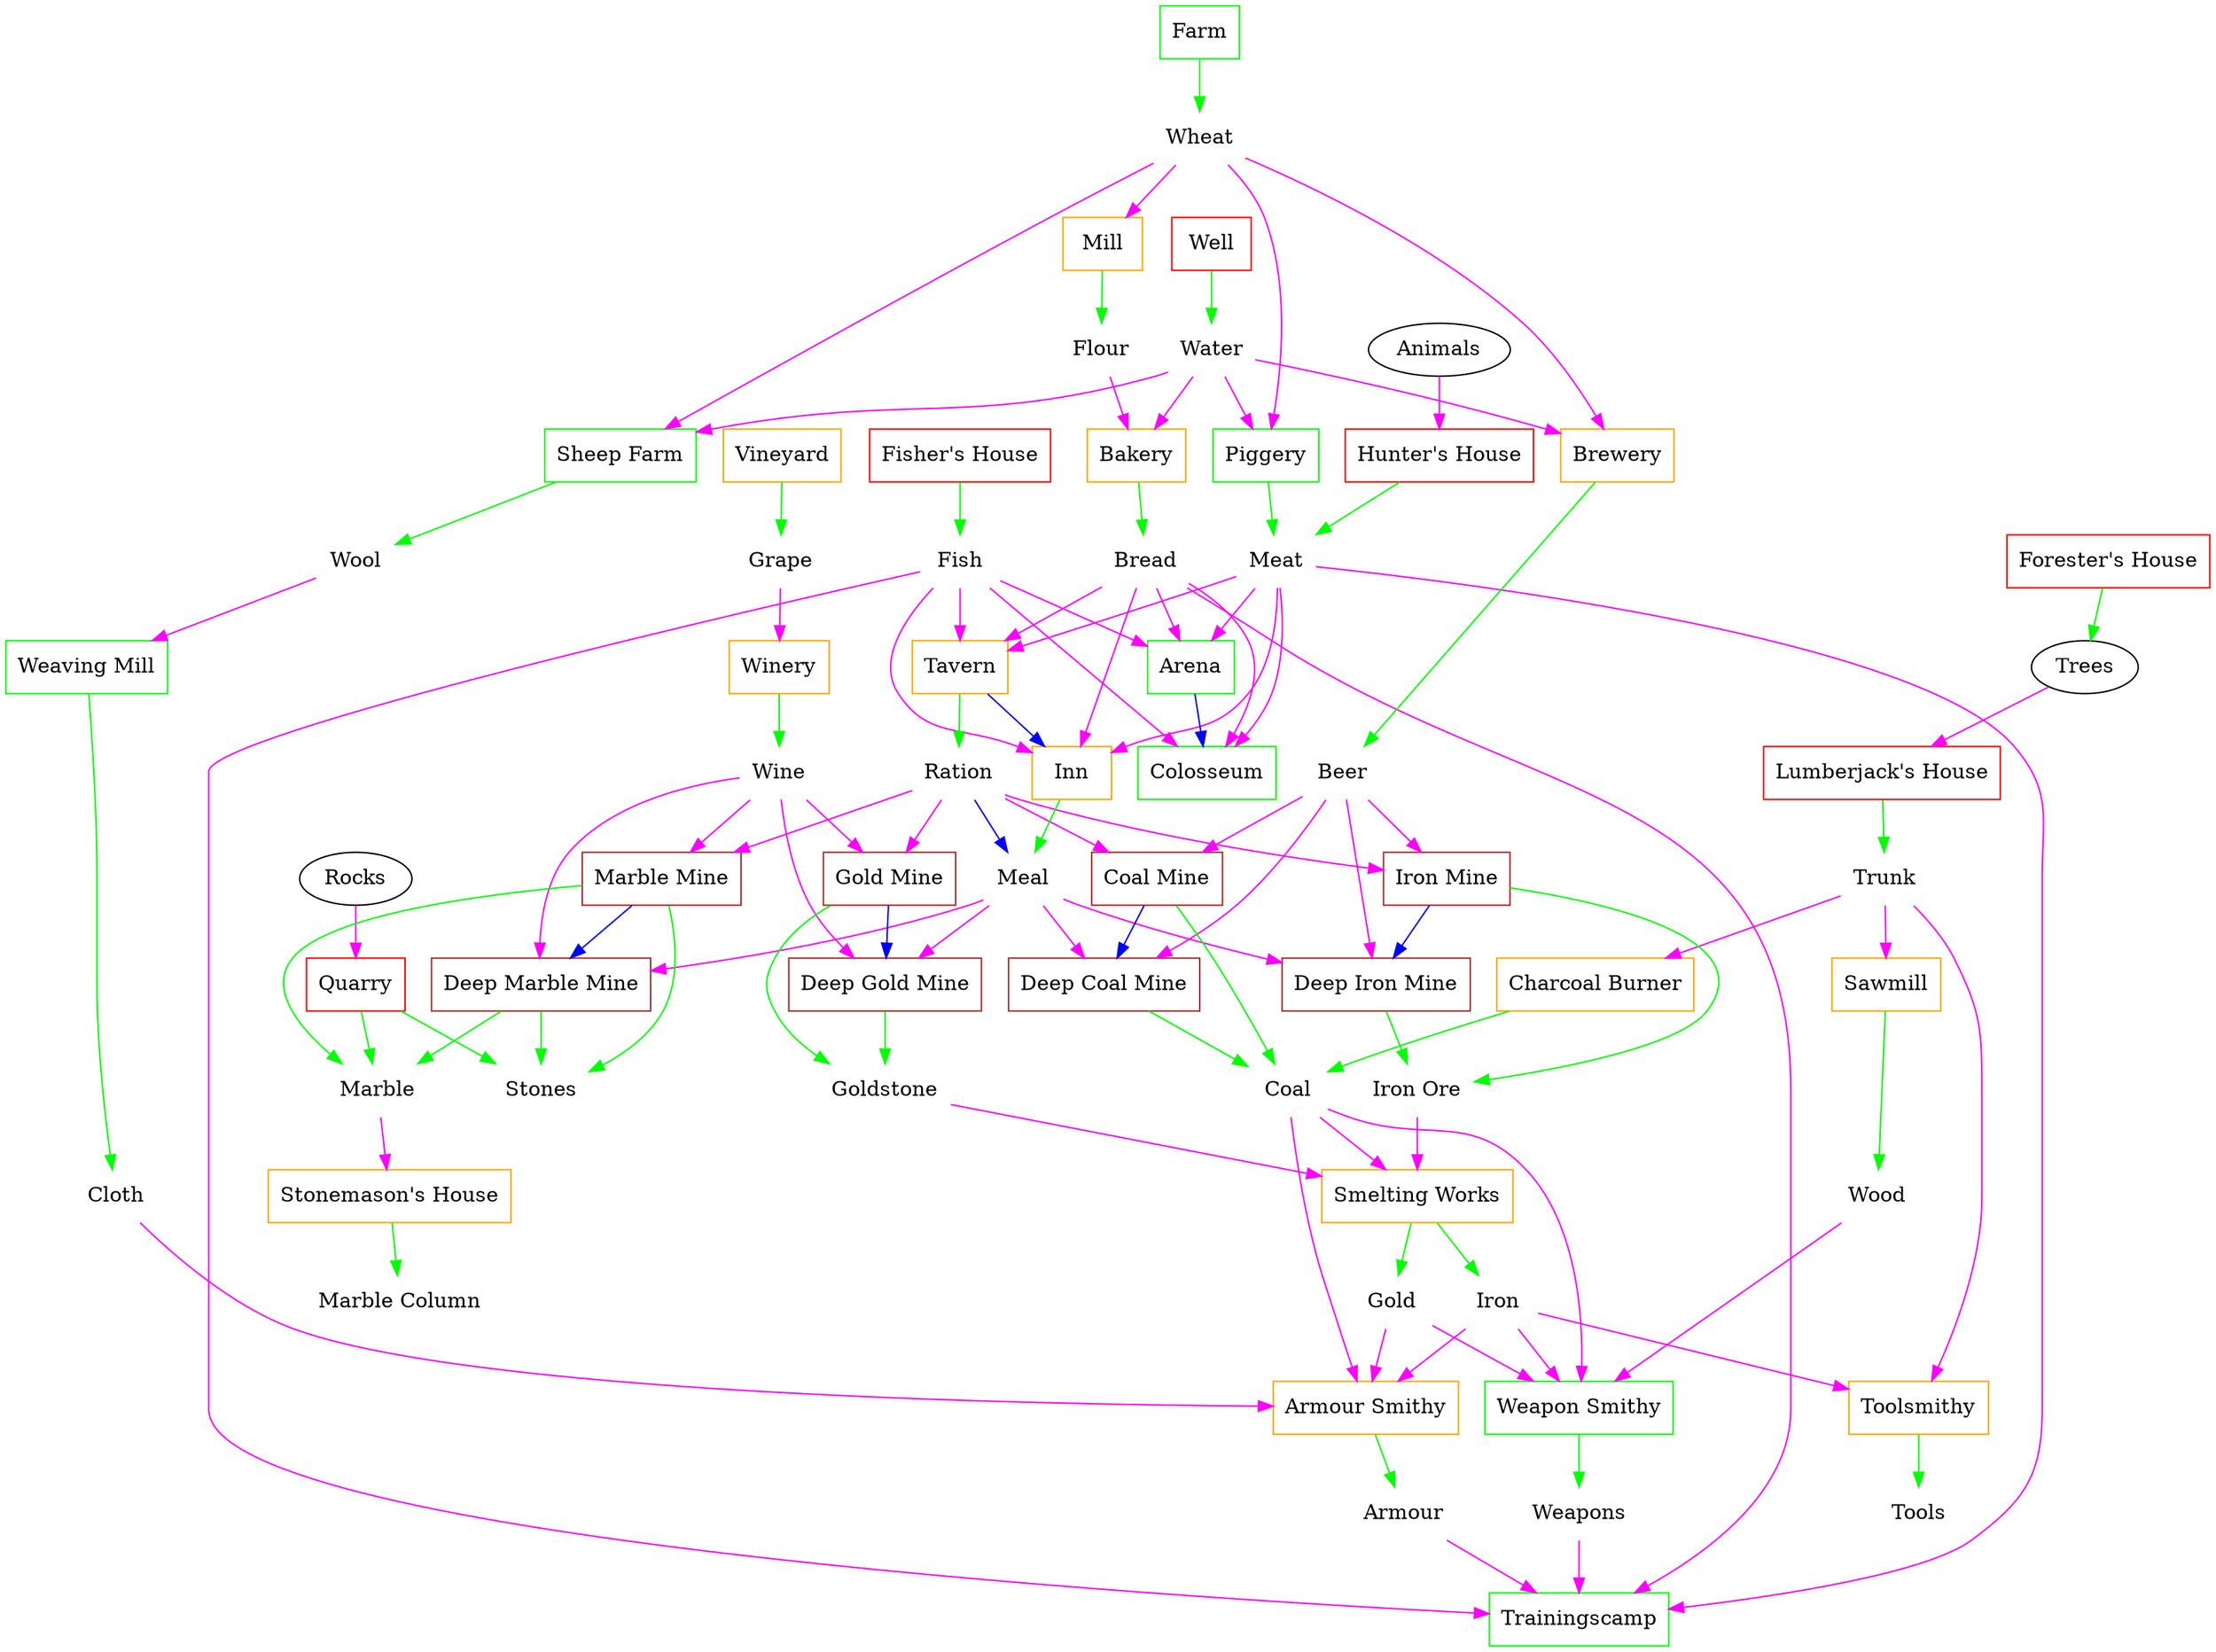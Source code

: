 // Based on: http://wl.widelands.org/help/empire/buildings/

digraph "Widelands Imperials Tribe Tech Tree"
{
	"Rocks" [shape=ellipse]
	"Trees" [shape=ellipse]
	"Animals" [shape=ellipse]

	// wares

	"Fish" [shape=plaintext]
	"Meat" [shape=plaintext]
	"Water" [shape=plaintext]
	"Trunk" [shape=plaintext]
	"Wood" [shape=plaintext]
	"Stones" [shape=plaintext]
	"Marble" [shape=plaintext]
	"Marble Column" [shape=plaintext]
	"Wheat" [shape=plaintext]
	"Flour" [shape=plaintext]
	"Bread" [shape=plaintext]
	"Ration" [shape=plaintext]
	"Meal" [shape=plaintext]
	"Beer" [shape=plaintext]
	"Coal" [shape=plaintext]
	"Iron Ore" [shape=plaintext]
	"Iron" [shape=plaintext]
	"Goldstone" [shape=plaintext]
	"Gold" [shape=plaintext]
	"Wool" [shape=plaintext]
	"Cloth" [shape=plaintext]
	"Armour" [shape=plaintext]
	"Weapons" [shape=plaintext]
	"Tools" [shape=plaintext]
	"Grape" [shape=plaintext]
	"Wine" [shape=plaintext]

	// small buildings

	"Fisher's House" [shape=box, color=red]
	"Forester's House" [shape=box, color=red]
	"Hunter's House" [shape=box, color=red]
	"Lumberjack's House" [shape=box, color=red]
	"Quarry" [shape=box, color=red]
	"Well" [shape=box, color=red]

	// medium buildings

	"Armour Smithy" [shape=box, color=orange]
	"Bakery" [shape=box, color=orange]
	"Brewery" [shape=box, color=orange]
	"Charcoal Burner" [shape=box, color=orange]
	"Mill" [shape=box, color=orange]
	"Sawmill" [shape=box, color=orange]
	"Smelting Works" [shape=box, color=orange]
	"Stonemason's House" [shape=box, color=orange]
	"Tavern" [shape=box, color=orange]
	"Inn" [shape=box, color=orange]
	"Toolsmithy" [shape=box, color=orange]
	"Vineyard" [shape=box, color=orange]
	"Winery" [shape=box, color=orange]

	// large buildings

	"Arena" [shape=box, color=green]
	"Colosseum" [shape=box, color=green]
	"Farm" [shape=box, color=green]
	"Piggery" [shape=box, color=green]
	"Sheep Farm" [shape=box, color=green]
	"Trainingscamp" [shape=box, color=green]
	"Weapon Smithy" [shape=box, color=green]
	"Weaving Mill" [shape=box, color=green]

	// mines

	"Coal Mine" [shape=box, color=brown]
	"Gold Mine" [shape=box, color=brown]
	"Iron Mine" [shape=box, color=brown]
	"Marble Mine" [shape=box, color=brown]

	"Deep Coal Mine" [shape=box, color=brown]
	"Deep Gold Mine" [shape=box, color=brown]
	"Deep Iron Mine" [shape=box, color=brown]
	"Deep Marble Mine" [shape=box, color=brown]

	// enhancements

	"Ration" -> "Meal" [color=blue]

	"Tavern" -> "Inn" [color=blue]
	"Arena" -> "Colosseum" [color=blue]
	"Iron Mine" -> "Deep Iron Mine" [color=blue]
	"Coal Mine" -> "Deep Coal Mine" [color=blue]
	"Gold Mine" -> "Deep Gold Mine" [color=blue]
	"Marble Mine" -> "Deep Marble Mine" [color=blue]

	// produces

	"Fisher's House" -> "Fish" [color=green]
	"Forester's House" -> "Trees" [color=green]
	"Hunter's House" -> "Meat" [color=green] // Is this correct? It isn't on the wiki page.
	"Lumberjack's House" -> "Trunk" [color=green]
	"Quarry" -> "Stones" [color=green]
	"Quarry" -> "Marble" [color=green]
	"Well" -> "Water" [color=green]

	"Armour Smithy" -> "Armour" [color=green]
	"Bakery" -> "Bread" [color=green]
	"Brewery" -> "Beer" [color=green]
	"Charcoal Burner" -> "Coal" [color=green]
	"Mill" -> "Flour" [color=green]
	"Sawmill" -> "Wood" [color=green]
	"Smelting Works" -> "Gold" [color=green]
	"Smelting Works" -> "Iron" [color=green]
	"Stonemason's House" -> "Marble Column" [color=green]
	"Tavern" -> "Ration" [color=green]
	"Inn" -> "Meal" [color=green]
	"Toolsmithy" -> "Tools" [color=green]
	"Vineyard" -> "Grape" [color=green]
	"Winery" -> "Wine" [color=green]

	"Farm" -> "Wheat" [color=green]
	"Piggery" -> "Meat" [color=green]
	"Sheep Farm" -> "Wool" [color=green]
	"Weaving Mill" -> "Cloth" [color=green]
	"Weapon Smithy" -> "Weapons" [color=green]

	"Coal Mine" -> "Coal" [color=green]
	"Gold Mine" -> "Goldstone" [color=green]
	"Iron Mine" -> "Iron Ore" [color=green]
	"Marble Mine" -> "Stones" [color=green]
	"Marble Mine" -> "Marble" [color=green]

	"Deep Coal Mine" -> "Coal" [color=green]
	"Deep Gold Mine" -> "Goldstone" [color=green]
	"Deep Iron Mine" -> "Iron Ore" [color=green]
	"Deep Marble Mine" -> "Stones" [color=green]
	"Deep Marble Mine" -> "Marble" [color=green]

	// consumes

	"Animals" -> "Hunter's House" [color=magenta]
	"Trees" -> "Lumberjack's House" [color=magenta]
	"Rocks" -> "Quarry" [color=magenta]

	"Gold" -> "Armour Smithy" [color=magenta]
	"Cloth" -> "Armour Smithy" [color=magenta]
	"Iron" -> "Armour Smithy" [color=magenta]
	"Coal" -> "Armour Smithy" [color=magenta]
	"Flour" -> "Bakery" [color=magenta]
	"Water" -> "Bakery" [color=magenta]
	"Wheat" -> "Brewery" [color=magenta]
	"Water" -> "Brewery" [color=magenta]
	"Trunk" -> "Charcoal Burner" [color=magenta]
	"Trunk" -> "Sawmill" [color=magenta]
	"Wheat" -> "Mill" [color=magenta]
	"Goldstone" -> "Smelting Works" [color=magenta]
	"Iron Ore" -> "Smelting Works" [color=magenta]
	"Coal" -> "Smelting Works" [color=magenta]
	"Marble" -> "Stonemason's House" [color=magenta]
	"Fish" -> "Tavern" [color=magenta]
	"Bread" -> "Tavern" [color=magenta]
	"Meat" -> "Tavern" [color=magenta]
	"Fish" -> "Inn" [color=magenta]
	"Bread" -> "Inn" [color=magenta]
	"Meat" -> "Inn" [color=magenta]
	"Trunk" -> "Toolsmithy" [color=magenta]
	"Iron" -> "Toolsmithy" [color=magenta]
	"Grape" -> "Winery" [color=magenta]

	"Fish" -> "Arena" [color=magenta]
	"Bread" -> "Arena" [color=magenta]
	"Meat" -> "Arena" [color=magenta]
	"Fish" -> "Colosseum" [color=magenta]
	"Bread" -> "Colosseum" [color=magenta]
	"Meat" -> "Colosseum" [color=magenta]
	"Wheat" -> "Piggery" [color=magenta]
	"Water" -> "Piggery" [color=magenta]
	"Wheat" -> "Sheep Farm" [color=magenta]
	"Water" -> "Sheep Farm" [color=magenta]
	"Wool" -> "Weaving Mill" [color=magenta]
	"Gold" -> "Weapon Smithy" [color=magenta]
	"Iron" -> "Weapon Smithy" [color=magenta]
	"Coal" -> "Weapon Smithy" [color=magenta]
	"Wood" -> "Weapon Smithy" [color=magenta]
	"Weapons" -> "Trainingscamp" [color=magenta]
	"Armour" -> "Trainingscamp" [color=magenta]
	"Fish" -> "Trainingscamp" [color=magenta]
	"Bread" -> "Trainingscamp" [color=magenta]
	"Meat" -> "Trainingscamp" [color=magenta]

	"Beer" -> "Coal Mine" [color=magenta]
	"Ration" -> "Coal Mine" [color=magenta]
	"Wine" -> "Gold Mine" [color=magenta]
	"Ration" -> "Gold Mine" [color=magenta]
	"Beer" -> "Iron Mine" [color=magenta]
	"Ration" -> "Iron Mine" [color=magenta]
	"Wine" -> "Marble Mine" [color=magenta]
	"Ration" -> "Marble Mine" [color=magenta]

	"Beer" -> "Deep Coal Mine" [color=magenta]
	"Meal" -> "Deep Coal Mine" [color=magenta]
	"Wine" -> "Deep Gold Mine" [color=magenta]
	"Meal" -> "Deep Gold Mine" [color=magenta]
	"Beer" -> "Deep Iron Mine" [color=magenta]
	"Meal" -> "Deep Iron Mine" [color=magenta]
	"Wine" -> "Deep Marble Mine" [color=magenta]
	"Meal" -> "Deep Marble Mine" [color=magenta]
}
